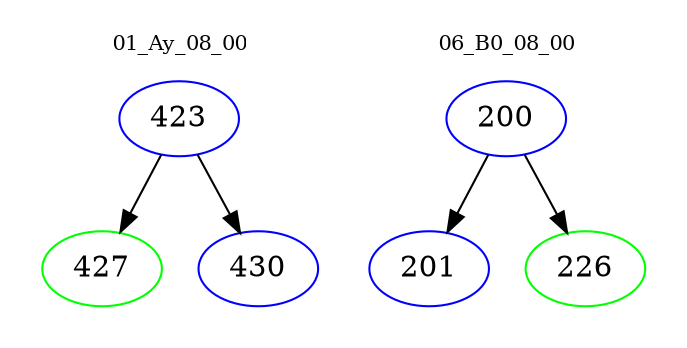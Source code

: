 digraph{
subgraph cluster_0 {
color = white
label = "01_Ay_08_00";
fontsize=10;
T0_423 [label="423", color="blue"]
T0_423 -> T0_427 [color="black"]
T0_427 [label="427", color="green"]
T0_423 -> T0_430 [color="black"]
T0_430 [label="430", color="blue"]
}
subgraph cluster_1 {
color = white
label = "06_B0_08_00";
fontsize=10;
T1_200 [label="200", color="blue"]
T1_200 -> T1_201 [color="black"]
T1_201 [label="201", color="blue"]
T1_200 -> T1_226 [color="black"]
T1_226 [label="226", color="green"]
}
}
